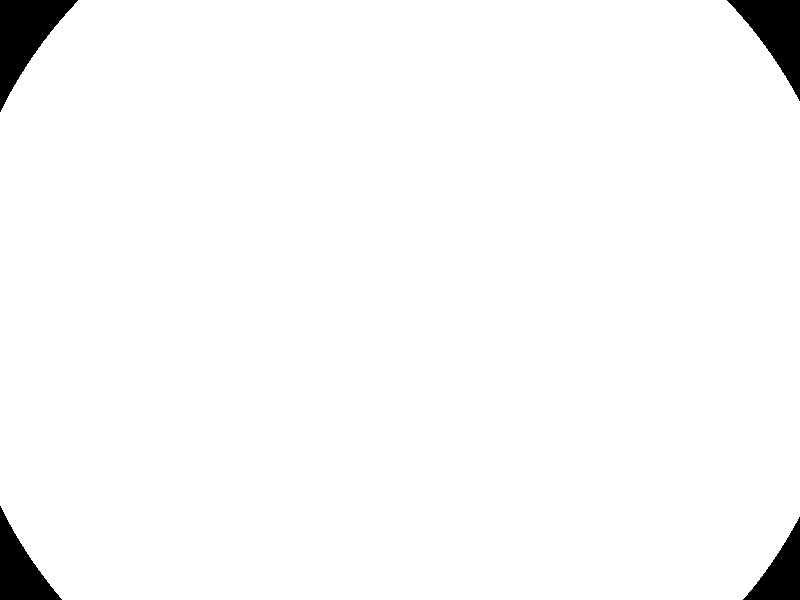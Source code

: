 //	Persistence of Vision Raytracer Version 3.5 Scene Description File
//*******************************************

global_settings {
  max_trace_level 5
}

#include "colors.inc"

camera {
	location <-1.5, 30, -150>
	look_at <0, 25, 35>
	angle 35
}

background { color rgb 0 }

// light_source { <100, 100, -200> color White }


sphere { < 0, 0, 0>, 2
	pigment { rgbt 1 } // surface of sphere is transparent
	interior {
		media {
			emission 0.02
			intervals 1
			samples 25
			method 3
			density {
				spherical
				ramp_wave
        translate 1.0*y  // replace 1.0 = t   by time for animation
        warp { turbulence 1.5 }
        translate -1.0*y // replace -1.0 = -t  by time for animation
				color_map {
					[0.0 color rgb <0, 0, 0>]
					[0.1 color rgb <1, 0, 0>]
					[0.5 color rgb <1, 1, 0>]
					[1.0 color rgb <1, 1, 0>]
				}
			}
		}
	}
	scale 25
	translate 25*y
	hollow
}

